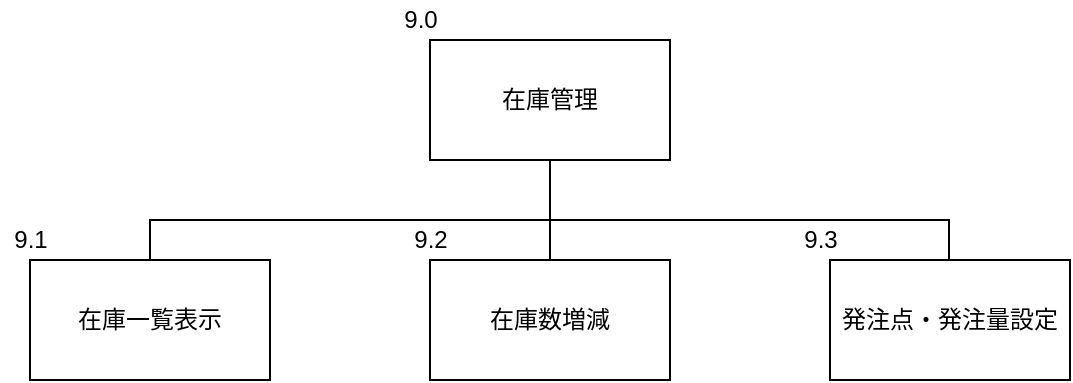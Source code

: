 <mxfile version="12.1.0" type="device" pages="1"><diagram id="4Y8vLPbGwNCtz-7F2Xv8" name="Page-1"><mxGraphModel dx="1094" dy="1324" grid="1" gridSize="10" guides="1" tooltips="1" connect="1" arrows="1" fold="1" page="1" pageScale="1" pageWidth="583" pageHeight="827" math="0" shadow="0"><root><mxCell id="0"/><mxCell id="1" parent="0"/><UserObject label="在庫管理" treeRoot="1" id="3oHcFFwi6BJ42-X7Pc55-1"><mxCell style="whiteSpace=wrap;html=1;align=center;treeFolding=1;treeMoving=1;container=1;recursiveResize=0;" parent="1" vertex="1"><mxGeometry x="360" y="10" width="120" height="60" as="geometry"/></mxCell></UserObject><mxCell id="3oHcFFwi6BJ42-X7Pc55-5" value="" style="edgeStyle=elbowEdgeStyle;elbow=vertical;startArrow=none;endArrow=none;rounded=0;exitX=0.5;exitY=1;exitDx=0;exitDy=0;" parent="1" source="3oHcFFwi6BJ42-X7Pc55-1" edge="1"><mxGeometry relative="1" as="geometry"><mxPoint x="420" y="100" as="sourcePoint"/><Array as="points"><mxPoint x="420" y="100"/><mxPoint x="290" y="80"/></Array><mxPoint x="220" y="120" as="targetPoint"/></mxGeometry></mxCell><mxCell id="8rWShc0tzoQxXbKbxwzi-17" value="9.0" style="text;html=1;resizable=0;autosize=1;align=center;verticalAlign=middle;points=[];fillColor=none;strokeColor=none;rounded=0;" parent="1" vertex="1"><mxGeometry x="340" y="-10" width="30" height="20" as="geometry"/></mxCell><UserObject label="在庫一覧表示" treeRoot="1" id="TFOpvtzKiJNwU0fRvmHo-1"><mxCell style="whiteSpace=wrap;html=1;align=center;treeFolding=1;treeMoving=1;container=1;recursiveResize=0;" vertex="1" parent="1"><mxGeometry x="160" y="120" width="120" height="60" as="geometry"/></mxCell></UserObject><mxCell id="TFOpvtzKiJNwU0fRvmHo-2" value="" style="edgeStyle=elbowEdgeStyle;elbow=vertical;startArrow=none;endArrow=none;rounded=0;exitX=0.5;exitY=1;exitDx=0;exitDy=0;" edge="1" parent="1" source="3oHcFFwi6BJ42-X7Pc55-1"><mxGeometry relative="1" as="geometry"><mxPoint x="620" y="70" as="sourcePoint"/><Array as="points"><mxPoint x="620" y="100"/><mxPoint x="490" y="80"/></Array><mxPoint x="420" y="120" as="targetPoint"/></mxGeometry></mxCell><UserObject label="在庫数増減" treeRoot="1" id="TFOpvtzKiJNwU0fRvmHo-3"><mxCell style="whiteSpace=wrap;html=1;align=center;treeFolding=1;treeMoving=1;container=1;recursiveResize=0;" vertex="1" parent="1"><mxGeometry x="360" y="120" width="120" height="60" as="geometry"/></mxCell></UserObject><UserObject label="発注点・発注量設定" treeRoot="1" id="TFOpvtzKiJNwU0fRvmHo-5"><mxCell style="whiteSpace=wrap;html=1;align=center;treeFolding=1;treeMoving=1;container=1;recursiveResize=0;" vertex="1" parent="1"><mxGeometry x="560" y="120" width="120" height="60" as="geometry"/></mxCell></UserObject><mxCell id="TFOpvtzKiJNwU0fRvmHo-6" value="" style="edgeStyle=elbowEdgeStyle;elbow=vertical;startArrow=none;endArrow=none;rounded=0;exitX=0.5;exitY=1;exitDx=0;exitDy=0;" edge="1" parent="1" source="3oHcFFwi6BJ42-X7Pc55-1"><mxGeometry relative="1" as="geometry"><mxPoint x="619.5" y="70" as="sourcePoint"/><Array as="points"><mxPoint x="819.5" y="100"/><mxPoint x="689.5" y="80"/></Array><mxPoint x="619.5" y="120" as="targetPoint"/></mxGeometry></mxCell><mxCell id="TFOpvtzKiJNwU0fRvmHo-7" value="9.1" style="text;html=1;resizable=0;autosize=1;align=center;verticalAlign=middle;points=[];fillColor=none;strokeColor=none;rounded=0;" vertex="1" parent="1"><mxGeometry x="145" y="100" width="30" height="20" as="geometry"/></mxCell><mxCell id="TFOpvtzKiJNwU0fRvmHo-8" value="9.2" style="text;html=1;resizable=0;autosize=1;align=center;verticalAlign=middle;points=[];fillColor=none;strokeColor=none;rounded=0;" vertex="1" parent="1"><mxGeometry x="345" y="100" width="30" height="20" as="geometry"/></mxCell><mxCell id="TFOpvtzKiJNwU0fRvmHo-9" value="9.3" style="text;html=1;resizable=0;autosize=1;align=center;verticalAlign=middle;points=[];fillColor=none;strokeColor=none;rounded=0;" vertex="1" parent="1"><mxGeometry x="540" y="100" width="30" height="20" as="geometry"/></mxCell></root></mxGraphModel></diagram></mxfile>